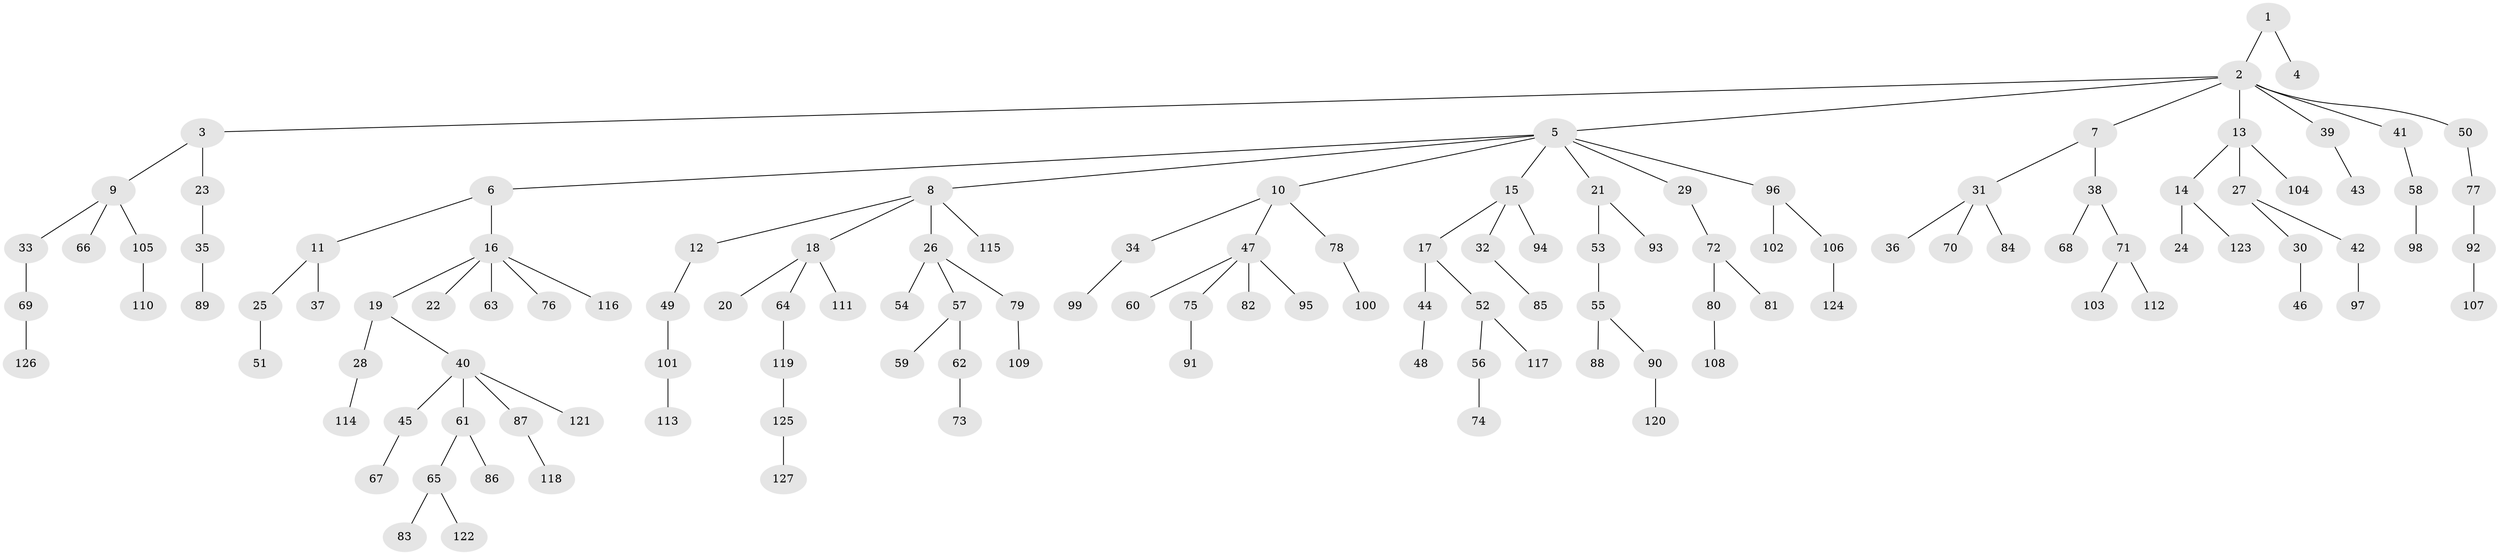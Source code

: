 // Generated by graph-tools (version 1.1) at 2025/02/03/09/25 03:02:29]
// undirected, 127 vertices, 126 edges
graph export_dot {
graph [start="1"]
  node [color=gray90,style=filled];
  1;
  2;
  3;
  4;
  5;
  6;
  7;
  8;
  9;
  10;
  11;
  12;
  13;
  14;
  15;
  16;
  17;
  18;
  19;
  20;
  21;
  22;
  23;
  24;
  25;
  26;
  27;
  28;
  29;
  30;
  31;
  32;
  33;
  34;
  35;
  36;
  37;
  38;
  39;
  40;
  41;
  42;
  43;
  44;
  45;
  46;
  47;
  48;
  49;
  50;
  51;
  52;
  53;
  54;
  55;
  56;
  57;
  58;
  59;
  60;
  61;
  62;
  63;
  64;
  65;
  66;
  67;
  68;
  69;
  70;
  71;
  72;
  73;
  74;
  75;
  76;
  77;
  78;
  79;
  80;
  81;
  82;
  83;
  84;
  85;
  86;
  87;
  88;
  89;
  90;
  91;
  92;
  93;
  94;
  95;
  96;
  97;
  98;
  99;
  100;
  101;
  102;
  103;
  104;
  105;
  106;
  107;
  108;
  109;
  110;
  111;
  112;
  113;
  114;
  115;
  116;
  117;
  118;
  119;
  120;
  121;
  122;
  123;
  124;
  125;
  126;
  127;
  1 -- 2;
  1 -- 4;
  2 -- 3;
  2 -- 5;
  2 -- 7;
  2 -- 13;
  2 -- 39;
  2 -- 41;
  2 -- 50;
  3 -- 9;
  3 -- 23;
  5 -- 6;
  5 -- 8;
  5 -- 10;
  5 -- 15;
  5 -- 21;
  5 -- 29;
  5 -- 96;
  6 -- 11;
  6 -- 16;
  7 -- 31;
  7 -- 38;
  8 -- 12;
  8 -- 18;
  8 -- 26;
  8 -- 115;
  9 -- 33;
  9 -- 66;
  9 -- 105;
  10 -- 34;
  10 -- 47;
  10 -- 78;
  11 -- 25;
  11 -- 37;
  12 -- 49;
  13 -- 14;
  13 -- 27;
  13 -- 104;
  14 -- 24;
  14 -- 123;
  15 -- 17;
  15 -- 32;
  15 -- 94;
  16 -- 19;
  16 -- 22;
  16 -- 63;
  16 -- 76;
  16 -- 116;
  17 -- 44;
  17 -- 52;
  18 -- 20;
  18 -- 64;
  18 -- 111;
  19 -- 28;
  19 -- 40;
  21 -- 53;
  21 -- 93;
  23 -- 35;
  25 -- 51;
  26 -- 54;
  26 -- 57;
  26 -- 79;
  27 -- 30;
  27 -- 42;
  28 -- 114;
  29 -- 72;
  30 -- 46;
  31 -- 36;
  31 -- 70;
  31 -- 84;
  32 -- 85;
  33 -- 69;
  34 -- 99;
  35 -- 89;
  38 -- 68;
  38 -- 71;
  39 -- 43;
  40 -- 45;
  40 -- 61;
  40 -- 87;
  40 -- 121;
  41 -- 58;
  42 -- 97;
  44 -- 48;
  45 -- 67;
  47 -- 60;
  47 -- 75;
  47 -- 82;
  47 -- 95;
  49 -- 101;
  50 -- 77;
  52 -- 56;
  52 -- 117;
  53 -- 55;
  55 -- 88;
  55 -- 90;
  56 -- 74;
  57 -- 59;
  57 -- 62;
  58 -- 98;
  61 -- 65;
  61 -- 86;
  62 -- 73;
  64 -- 119;
  65 -- 83;
  65 -- 122;
  69 -- 126;
  71 -- 103;
  71 -- 112;
  72 -- 80;
  72 -- 81;
  75 -- 91;
  77 -- 92;
  78 -- 100;
  79 -- 109;
  80 -- 108;
  87 -- 118;
  90 -- 120;
  92 -- 107;
  96 -- 102;
  96 -- 106;
  101 -- 113;
  105 -- 110;
  106 -- 124;
  119 -- 125;
  125 -- 127;
}
